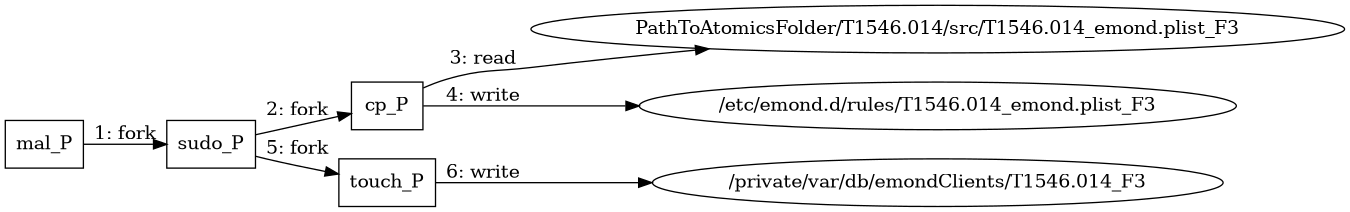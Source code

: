 digraph "T1546.014" {
rankdir="LR"
size="9"
fixedsize="false"
splines="true"
nodesep=0.3
ranksep=0
fontsize=10
overlap="scalexy"
engine= "neato"
	"mal_P" [node_type=Process shape=box]
	"sudo_P" [node_type=Process shape=box]
	"cp_P" [node_type=Process shape=box]
	"touch_P" [node_type=Process shape=box]
	"PathToAtomicsFolder/T1546.014/src/T1546.014_emond.plist_F3" [node_type=File shape=ellipse]
	"/etc/emond.d/rules/T1546.014_emond.plist_F3" [node_type=File shape=ellipse]
	"/private/var/db/emondClients/T1546.014_F3" [node_type=File shape=ellipse]
	"mal_P" -> "sudo_P" [label="1: fork"]
	"sudo_P" -> "cp_P" [label="2: fork"]
	"cp_P" -> "PathToAtomicsFolder/T1546.014/src/T1546.014_emond.plist_F3" [label="3: read"]
	"cp_P" -> "/etc/emond.d/rules/T1546.014_emond.plist_F3" [label="4: write"]
	"sudo_P" -> "touch_P" [label="5: fork"]
	"touch_P" -> "/private/var/db/emondClients/T1546.014_F3" [label="6: write"]
}
